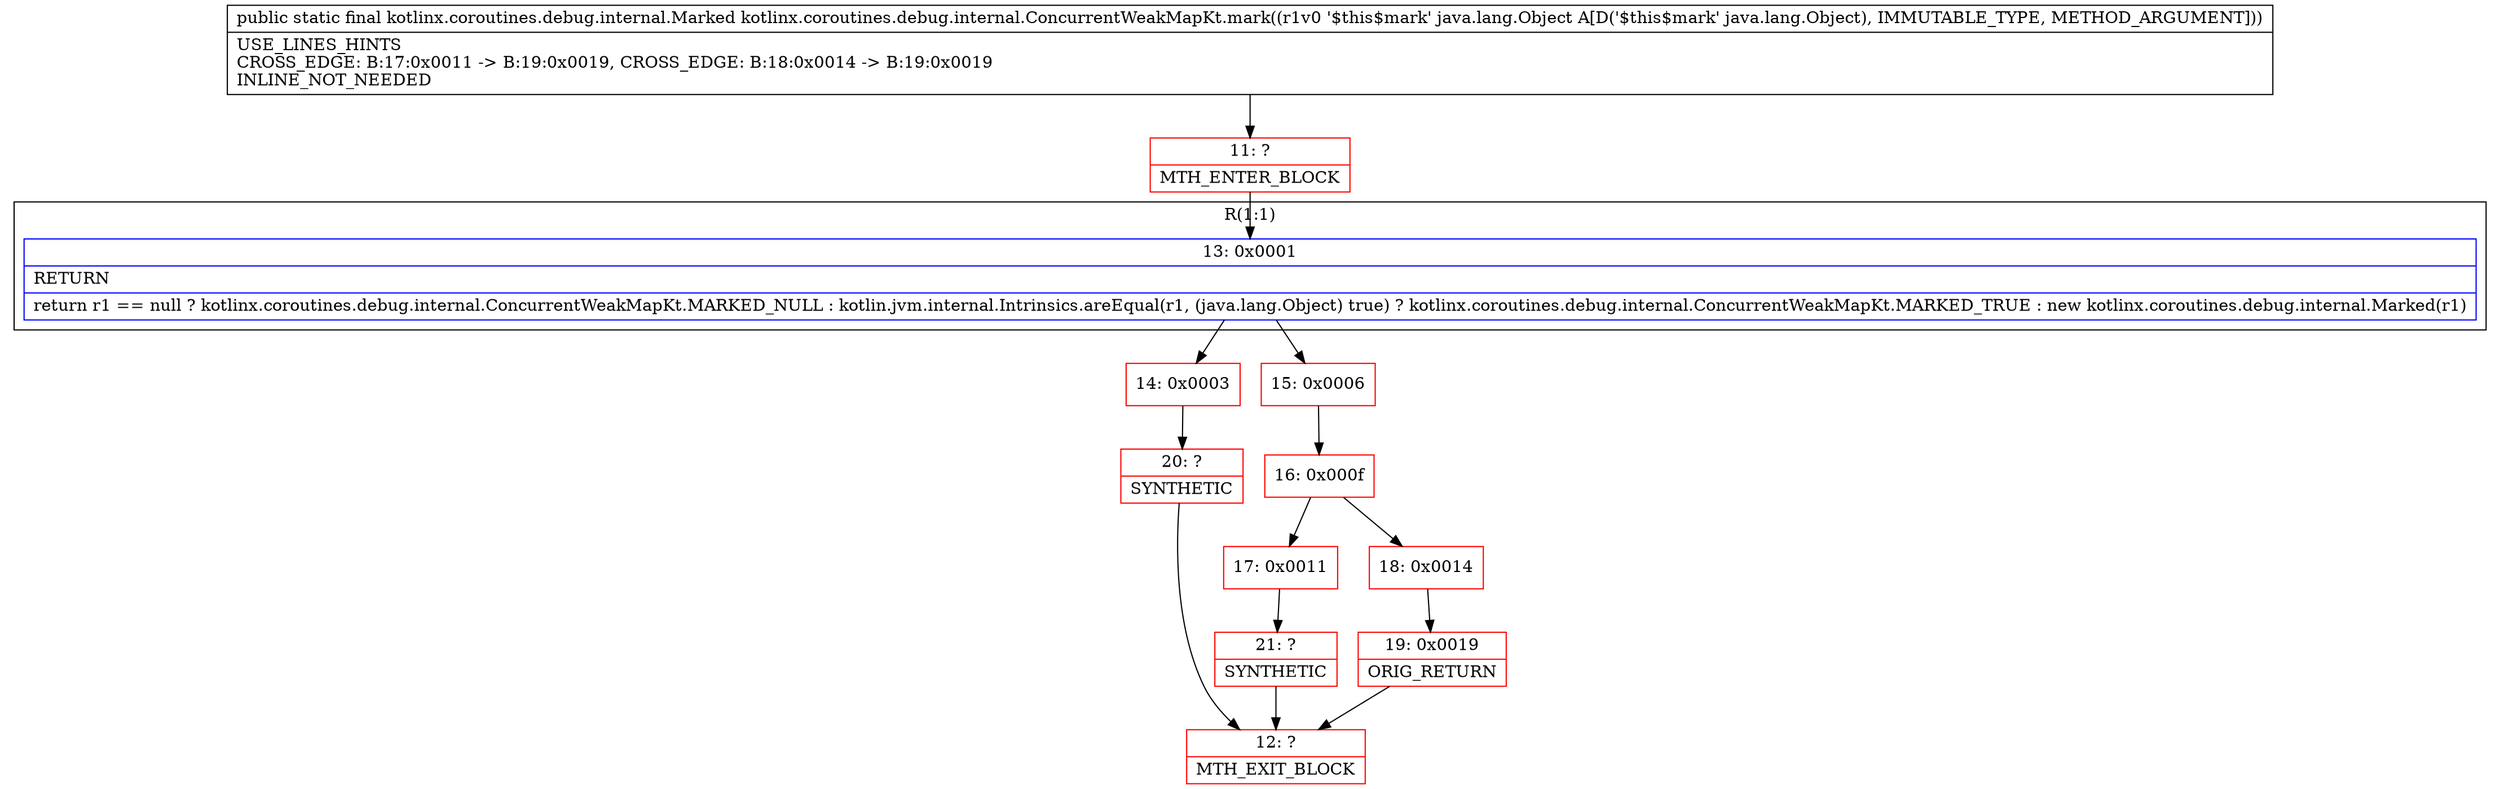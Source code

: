 digraph "CFG forkotlinx.coroutines.debug.internal.ConcurrentWeakMapKt.mark(Ljava\/lang\/Object;)Lkotlinx\/coroutines\/debug\/internal\/Marked;" {
subgraph cluster_Region_919751200 {
label = "R(1:1)";
node [shape=record,color=blue];
Node_13 [shape=record,label="{13\:\ 0x0001|RETURN\l|return r1 == null ? kotlinx.coroutines.debug.internal.ConcurrentWeakMapKt.MARKED_NULL : kotlin.jvm.internal.Intrinsics.areEqual(r1, (java.lang.Object) true) ? kotlinx.coroutines.debug.internal.ConcurrentWeakMapKt.MARKED_TRUE : new kotlinx.coroutines.debug.internal.Marked(r1)\l}"];
}
Node_11 [shape=record,color=red,label="{11\:\ ?|MTH_ENTER_BLOCK\l}"];
Node_14 [shape=record,color=red,label="{14\:\ 0x0003}"];
Node_20 [shape=record,color=red,label="{20\:\ ?|SYNTHETIC\l}"];
Node_12 [shape=record,color=red,label="{12\:\ ?|MTH_EXIT_BLOCK\l}"];
Node_15 [shape=record,color=red,label="{15\:\ 0x0006}"];
Node_16 [shape=record,color=red,label="{16\:\ 0x000f}"];
Node_17 [shape=record,color=red,label="{17\:\ 0x0011}"];
Node_21 [shape=record,color=red,label="{21\:\ ?|SYNTHETIC\l}"];
Node_18 [shape=record,color=red,label="{18\:\ 0x0014}"];
Node_19 [shape=record,color=red,label="{19\:\ 0x0019|ORIG_RETURN\l}"];
MethodNode[shape=record,label="{public static final kotlinx.coroutines.debug.internal.Marked kotlinx.coroutines.debug.internal.ConcurrentWeakMapKt.mark((r1v0 '$this$mark' java.lang.Object A[D('$this$mark' java.lang.Object), IMMUTABLE_TYPE, METHOD_ARGUMENT]))  | USE_LINES_HINTS\lCROSS_EDGE: B:17:0x0011 \-\> B:19:0x0019, CROSS_EDGE: B:18:0x0014 \-\> B:19:0x0019\lINLINE_NOT_NEEDED\l}"];
MethodNode -> Node_11;Node_13 -> Node_14;
Node_13 -> Node_15;
Node_11 -> Node_13;
Node_14 -> Node_20;
Node_20 -> Node_12;
Node_15 -> Node_16;
Node_16 -> Node_17;
Node_16 -> Node_18;
Node_17 -> Node_21;
Node_21 -> Node_12;
Node_18 -> Node_19;
Node_19 -> Node_12;
}

